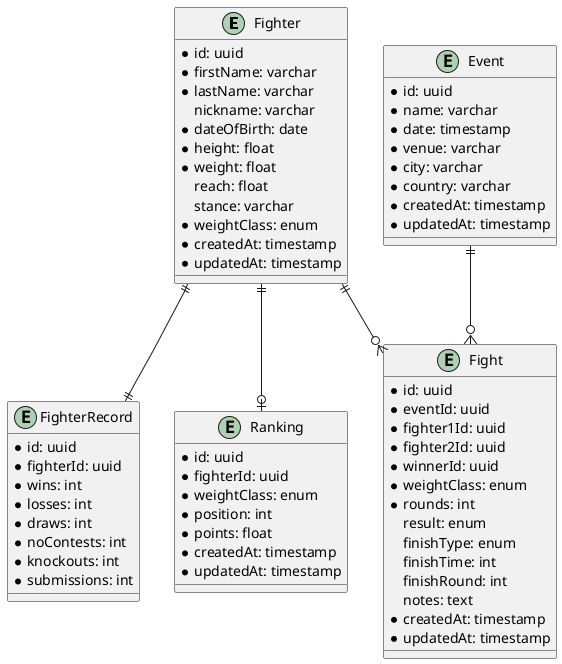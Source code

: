 @startuml ERD

entity Fighter {
  * id: uuid
  * firstName: varchar
  * lastName: varchar
  nickname: varchar
  * dateOfBirth: date
  * height: float
  * weight: float
  reach: float
  stance: varchar
  * weightClass: enum
  * createdAt: timestamp
  * updatedAt: timestamp
}

entity FighterRecord {
  * id: uuid
  * fighterId: uuid
  * wins: int
  * losses: int
  * draws: int
  * noContests: int
  * knockouts: int
  * submissions: int
}

entity Event {
  * id: uuid
  * name: varchar
  * date: timestamp
  * venue: varchar
  * city: varchar
  * country: varchar
  * createdAt: timestamp
  * updatedAt: timestamp
}

entity Fight {
  * id: uuid
  * eventId: uuid
  * fighter1Id: uuid
  * fighter2Id: uuid
  * winnerId: uuid
  * weightClass: enum
  * rounds: int
  result: enum
  finishType: enum
  finishTime: int
  finishRound: int
  notes: text
  * createdAt: timestamp
  * updatedAt: timestamp
}

entity Ranking {
  * id: uuid
  * fighterId: uuid
  * weightClass: enum
  * position: int
  * points: float
  * createdAt: timestamp
  * updatedAt: timestamp
}

Fighter ||--o{ Fight
Fighter ||--|| FighterRecord
Fighter ||--o| Ranking
Event ||--o{ Fight

@enduml